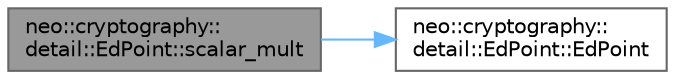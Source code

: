 digraph "neo::cryptography::detail::EdPoint::scalar_mult"
{
 // LATEX_PDF_SIZE
  bgcolor="transparent";
  edge [fontname=Helvetica,fontsize=10,labelfontname=Helvetica,labelfontsize=10];
  node [fontname=Helvetica,fontsize=10,shape=box,height=0.2,width=0.4];
  rankdir="LR";
  Node1 [id="Node000001",label="neo::cryptography::\ldetail::EdPoint::scalar_mult",height=0.2,width=0.4,color="gray40", fillcolor="grey60", style="filled", fontcolor="black",tooltip=" "];
  Node1 -> Node2 [id="edge1_Node000001_Node000002",color="steelblue1",style="solid",tooltip=" "];
  Node2 [id="Node000002",label="neo::cryptography::\ldetail::EdPoint::EdPoint",height=0.2,width=0.4,color="grey40", fillcolor="white", style="filled",URL="$structneo_1_1cryptography_1_1detail_1_1_ed_point.html#acb3ef2746bbb0ddf0448f74239156e84",tooltip=" "];
}
